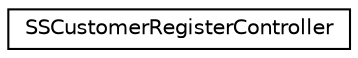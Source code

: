 digraph "Graphical Class Hierarchy"
{
  edge [fontname="Helvetica",fontsize="10",labelfontname="Helvetica",labelfontsize="10"];
  node [fontname="Helvetica",fontsize="10",shape=record];
  rankdir="LR";
  Node1 [label="SSCustomerRegisterController",height=0.2,width=0.4,color="black", fillcolor="white", style="filled",URL="$class_s_s_customer_register_controller.html"];
}

